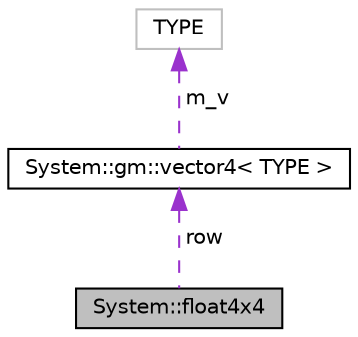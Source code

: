 digraph G
{
  edge [fontname="Helvetica",fontsize="10",labelfontname="Helvetica",labelfontsize="10"];
  node [fontname="Helvetica",fontsize="10",shape=record];
  Node1 [label="System::float4x4",height=0.2,width=0.4,color="black", fillcolor="grey75", style="filled" fontcolor="black"];
  Node2 -> Node1 [dir="back",color="darkorchid3",fontsize="10",style="dashed",label=" row" ,fontname="Helvetica"];
  Node2 [label="System::gm::vector4\< TYPE \>",height=0.2,width=0.4,color="black", fillcolor="white", style="filled",URL="$class_system_1_1gm_1_1vector4.html"];
  Node3 -> Node2 [dir="back",color="darkorchid3",fontsize="10",style="dashed",label=" m_v" ,fontname="Helvetica"];
  Node3 [label="TYPE",height=0.2,width=0.4,color="grey75", fillcolor="white", style="filled"];
}
